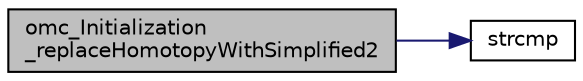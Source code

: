 digraph "omc_Initialization_replaceHomotopyWithSimplified2"
{
  edge [fontname="Helvetica",fontsize="10",labelfontname="Helvetica",labelfontsize="10"];
  node [fontname="Helvetica",fontsize="10",shape=record];
  rankdir="LR";
  Node968 [label="omc_Initialization\l_replaceHomotopyWithSimplified2",height=0.2,width=0.4,color="black", fillcolor="grey75", style="filled", fontcolor="black"];
  Node968 -> Node969 [color="midnightblue",fontsize="10",style="solid",fontname="Helvetica"];
  Node969 [label="strcmp",height=0.2,width=0.4,color="black", fillcolor="white", style="filled",URL="$db/d13/_c_vode_get_8m.html#ab022bbe018438998408fda94a327a547"];
}
